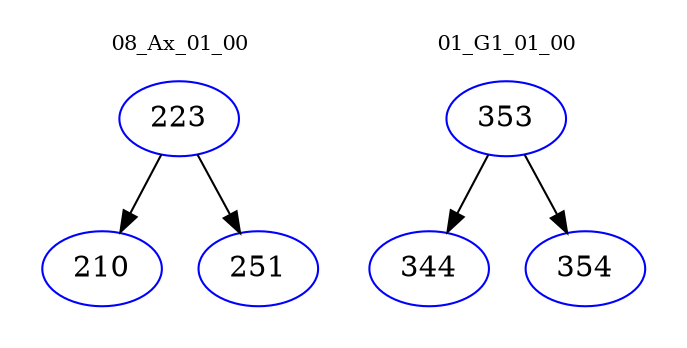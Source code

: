 digraph{
subgraph cluster_0 {
color = white
label = "08_Ax_01_00";
fontsize=10;
T0_223 [label="223", color="blue"]
T0_223 -> T0_210 [color="black"]
T0_210 [label="210", color="blue"]
T0_223 -> T0_251 [color="black"]
T0_251 [label="251", color="blue"]
}
subgraph cluster_1 {
color = white
label = "01_G1_01_00";
fontsize=10;
T1_353 [label="353", color="blue"]
T1_353 -> T1_344 [color="black"]
T1_344 [label="344", color="blue"]
T1_353 -> T1_354 [color="black"]
T1_354 [label="354", color="blue"]
}
}
